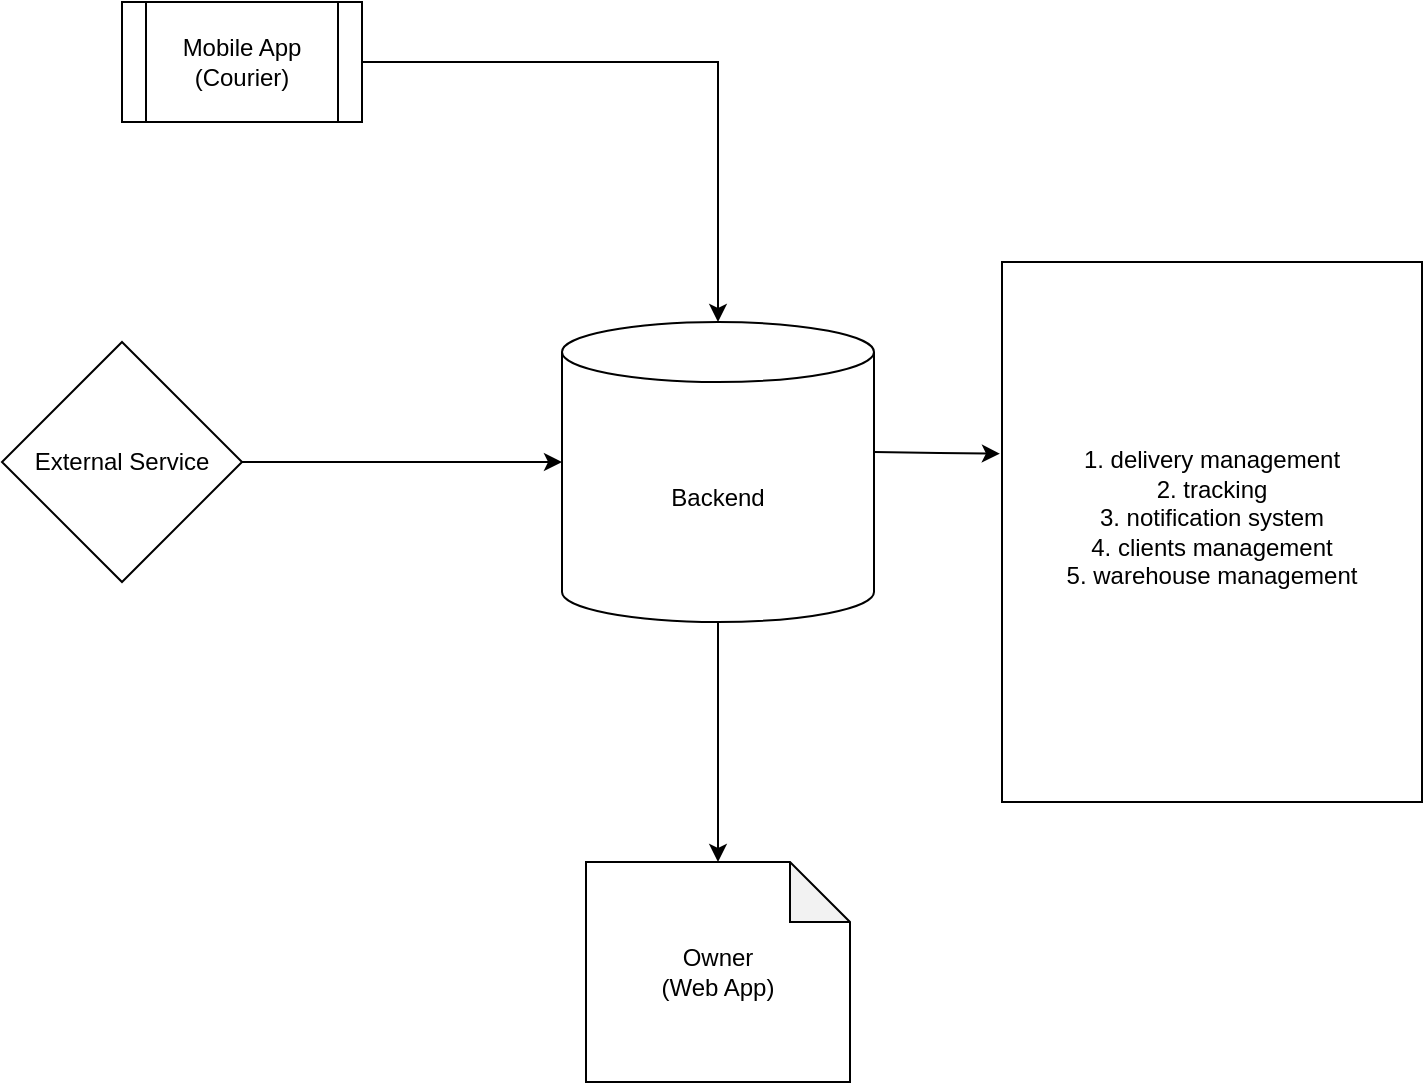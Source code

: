 <mxfile version="24.6.2" type="github">
  <diagram name="Page-1" id="ahCNRkm_eGCa7g_5XEhs">
    <mxGraphModel dx="1434" dy="696" grid="1" gridSize="10" guides="1" tooltips="1" connect="1" arrows="1" fold="1" page="1" pageScale="1" pageWidth="827" pageHeight="1169" math="0" shadow="0">
      <root>
        <mxCell id="0" />
        <mxCell id="1" parent="0" />
        <mxCell id="tGjmZV55C5iH4X7IhqEV-12" style="edgeStyle=orthogonalEdgeStyle;rounded=0;orthogonalLoop=1;jettySize=auto;html=1;" edge="1" parent="1" source="tGjmZV55C5iH4X7IhqEV-1" target="tGjmZV55C5iH4X7IhqEV-11">
          <mxGeometry relative="1" as="geometry" />
        </mxCell>
        <mxCell id="tGjmZV55C5iH4X7IhqEV-1" value="Backend" style="shape=cylinder3;whiteSpace=wrap;html=1;boundedLbl=1;backgroundOutline=1;size=15;" vertex="1" parent="1">
          <mxGeometry x="340" y="210" width="156" height="150" as="geometry" />
        </mxCell>
        <mxCell id="tGjmZV55C5iH4X7IhqEV-5" style="edgeStyle=orthogonalEdgeStyle;rounded=0;orthogonalLoop=1;jettySize=auto;html=1;" edge="1" parent="1" source="tGjmZV55C5iH4X7IhqEV-3" target="tGjmZV55C5iH4X7IhqEV-1">
          <mxGeometry relative="1" as="geometry" />
        </mxCell>
        <mxCell id="tGjmZV55C5iH4X7IhqEV-3" value="Mobile App&lt;br&gt;(Courier)" style="shape=process;whiteSpace=wrap;html=1;backgroundOutline=1;" vertex="1" parent="1">
          <mxGeometry x="120" y="50" width="120" height="60" as="geometry" />
        </mxCell>
        <mxCell id="tGjmZV55C5iH4X7IhqEV-15" style="edgeStyle=orthogonalEdgeStyle;rounded=0;orthogonalLoop=1;jettySize=auto;html=1;" edge="1" parent="1" source="tGjmZV55C5iH4X7IhqEV-7">
          <mxGeometry relative="1" as="geometry">
            <mxPoint x="340" y="280" as="targetPoint" />
          </mxGeometry>
        </mxCell>
        <mxCell id="tGjmZV55C5iH4X7IhqEV-7" value="External Service" style="rhombus;whiteSpace=wrap;html=1;" vertex="1" parent="1">
          <mxGeometry x="60" y="220" width="120" height="120" as="geometry" />
        </mxCell>
        <mxCell id="tGjmZV55C5iH4X7IhqEV-11" value="Owner&lt;br&gt;(Web App)" style="shape=note;whiteSpace=wrap;html=1;backgroundOutline=1;darkOpacity=0.05;" vertex="1" parent="1">
          <mxGeometry x="352" y="480" width="132" height="110" as="geometry" />
        </mxCell>
        <mxCell id="tGjmZV55C5iH4X7IhqEV-14" value="1. delivery management&lt;div&gt;2. tracking&lt;/div&gt;&lt;div&gt;3. notification system&lt;/div&gt;&lt;div&gt;4. clients management&lt;/div&gt;&lt;div&gt;5. warehouse management&lt;/div&gt;&lt;div&gt;&lt;br&gt;&lt;/div&gt;" style="rounded=0;whiteSpace=wrap;html=1;" vertex="1" parent="1">
          <mxGeometry x="560" y="180" width="210" height="270" as="geometry" />
        </mxCell>
        <mxCell id="tGjmZV55C5iH4X7IhqEV-16" style="edgeStyle=orthogonalEdgeStyle;rounded=0;orthogonalLoop=1;jettySize=auto;html=1;entryX=-0.005;entryY=0.355;entryDx=0;entryDy=0;entryPerimeter=0;" edge="1" parent="1" target="tGjmZV55C5iH4X7IhqEV-14">
          <mxGeometry relative="1" as="geometry">
            <mxPoint x="496" y="275" as="sourcePoint" />
          </mxGeometry>
        </mxCell>
      </root>
    </mxGraphModel>
  </diagram>
</mxfile>
